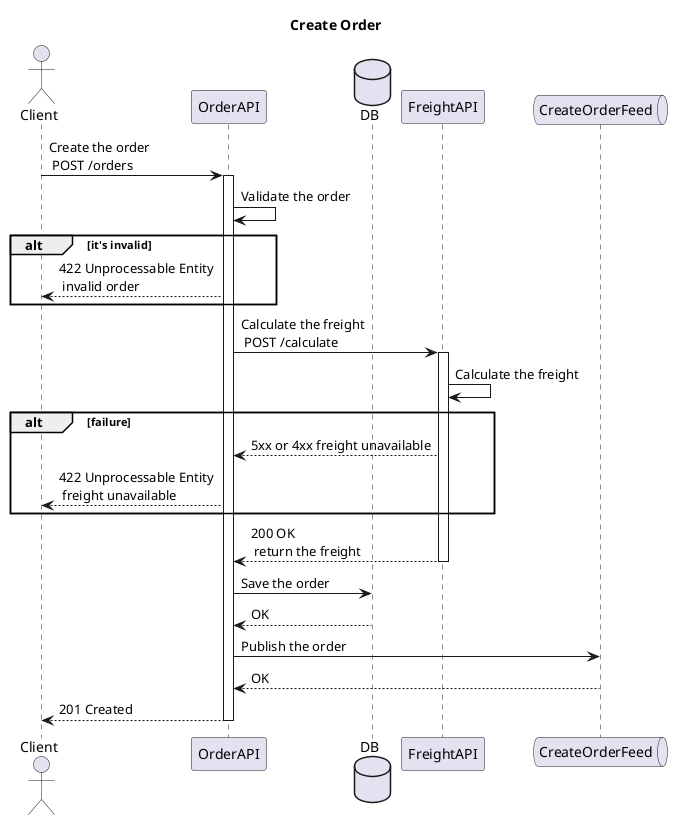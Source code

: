 @startuml
'https://plantuml.com/sequence-diagram

title Create Order

actor Client
participant OrderAPI
database DB
participant FreightAPI
queue CreateOrderFeed

Client -> OrderAPI: Create the order \n POST /orders

activate OrderAPI

OrderAPI -> OrderAPI : Validate the order

alt  it's invalid
    OrderAPI --> Client : 422 Unprocessable Entity \n invalid order
end

OrderAPI -> FreightAPI : Calculate the freight \n POST /calculate

activate FreightAPI

FreightAPI -> FreightAPI : Calculate the freight

alt failure
    FreightAPI --> OrderAPI : 5xx or 4xx freight unavailable
    OrderAPI --> Client : 422 Unprocessable Entity \n freight unavailable
end

FreightAPI --> OrderAPI : 200 OK \n return the freight

deactivate FreightAPI

OrderAPI -> DB : Save the order

DB --> OrderAPI : OK

OrderAPI -> CreateOrderFeed : Publish the order
CreateOrderFeed --> OrderAPI : OK

OrderAPI --> Client : 201 Created
deactivate OrderAPI


@enduml